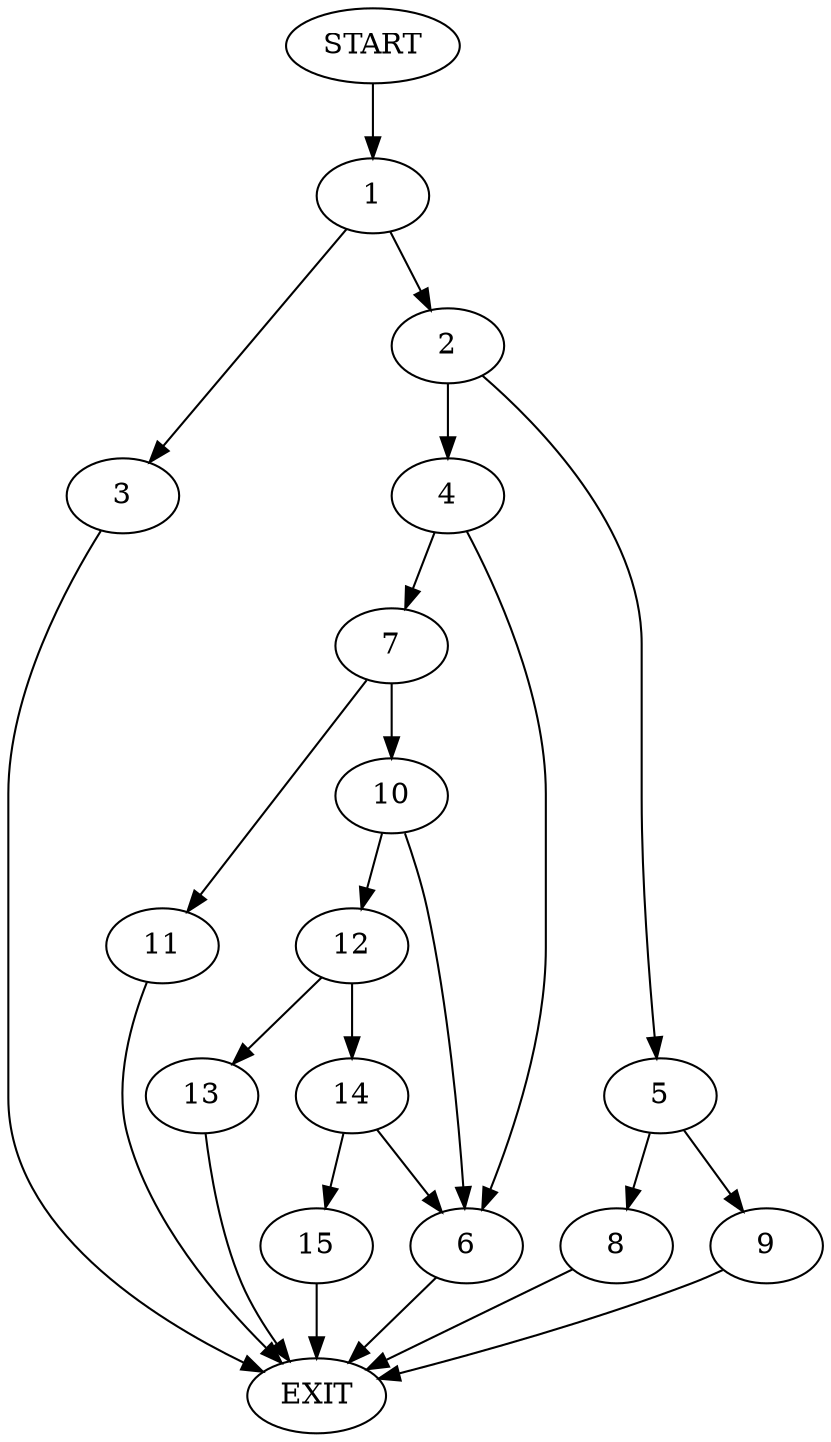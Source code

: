 digraph {
0 [label="START"]
16 [label="EXIT"]
0 -> 1
1 -> 2
1 -> 3
2 -> 4
2 -> 5
3 -> 16
4 -> 6
4 -> 7
5 -> 8
5 -> 9
9 -> 16
8 -> 16
7 -> 10
7 -> 11
6 -> 16
11 -> 16
10 -> 6
10 -> 12
12 -> 13
12 -> 14
14 -> 6
14 -> 15
13 -> 16
15 -> 16
}
